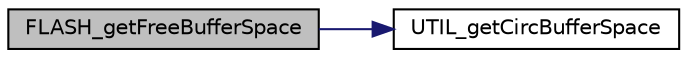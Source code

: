 digraph "FLASH_getFreeBufferSpace"
{
 // LATEX_PDF_SIZE
  edge [fontname="Helvetica",fontsize="10",labelfontname="Helvetica",labelfontsize="10"];
  node [fontname="Helvetica",fontsize="10",shape=record];
  rankdir="LR";
  Node1 [label="FLASH_getFreeBufferSpace",height=0.2,width=0.4,color="black", fillcolor="grey75", style="filled", fontcolor="black",tooltip=" "];
  Node1 -> Node2 [color="midnightblue",fontsize="10",style="solid"];
  Node2 [label="UTIL_getCircBufferSpace",height=0.2,width=0.4,color="black", fillcolor="white", style="filled",URL="$util_8c.html#a2ed6f1c2ee8692e42e759920040e63d5",tooltip=" "];
}
